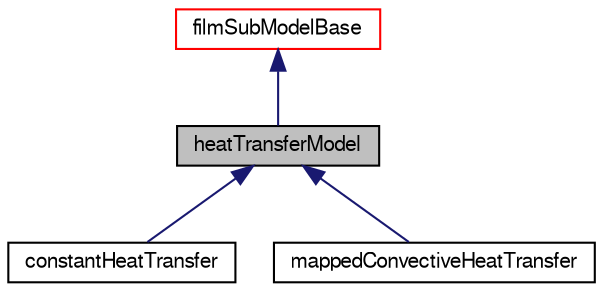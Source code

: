 digraph "heatTransferModel"
{
  bgcolor="transparent";
  edge [fontname="FreeSans",fontsize="10",labelfontname="FreeSans",labelfontsize="10"];
  node [fontname="FreeSans",fontsize="10",shape=record];
  Node0 [label="heatTransferModel",height=0.2,width=0.4,color="black", fillcolor="grey75", style="filled", fontcolor="black"];
  Node1 -> Node0 [dir="back",color="midnightblue",fontsize="10",style="solid",fontname="FreeSans"];
  Node1 [label="filmSubModelBase",height=0.2,width=0.4,color="red",URL="$a29050.html"];
  Node0 -> Node3 [dir="back",color="midnightblue",fontsize="10",style="solid",fontname="FreeSans"];
  Node3 [label="constantHeatTransfer",height=0.2,width=0.4,color="black",URL="$a29150.html"];
  Node0 -> Node4 [dir="back",color="midnightblue",fontsize="10",style="solid",fontname="FreeSans"];
  Node4 [label="mappedConvectiveHeatTransfer",height=0.2,width=0.4,color="black",URL="$a29158.html"];
}
